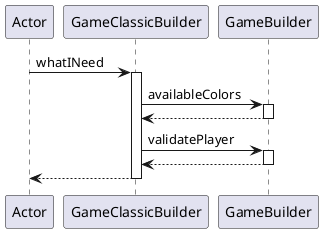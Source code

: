 @startuml
participant Actor
Actor -> GameClassicBuilder : whatINeed
activate GameClassicBuilder
GameClassicBuilder -> GameBuilder : availableColors
activate GameBuilder
GameBuilder --> GameClassicBuilder
deactivate GameBuilder
GameClassicBuilder -> GameBuilder : validatePlayer
activate GameBuilder
GameBuilder --> GameClassicBuilder
deactivate GameBuilder
return
@enduml